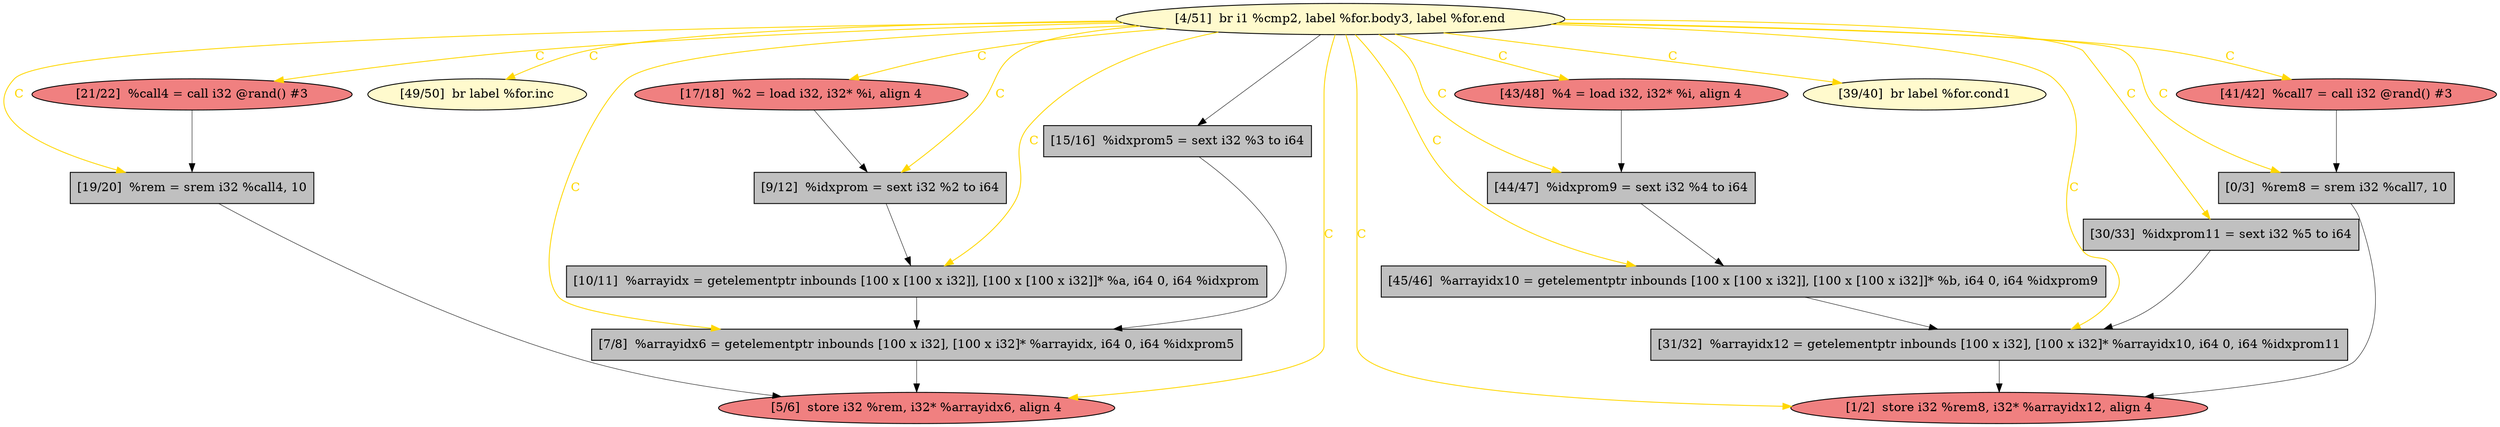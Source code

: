 
digraph G {


node2135 [fillcolor=grey,label="[31/32]  %arrayidx12 = getelementptr inbounds [100 x i32], [100 x i32]* %arrayidx10, i64 0, i64 %idxprom11",shape=rectangle,style=filled ]
node2121 [fillcolor=grey,label="[10/11]  %arrayidx = getelementptr inbounds [100 x [100 x i32]], [100 x [100 x i32]]* %a, i64 0, i64 %idxprom",shape=rectangle,style=filled ]
node2131 [fillcolor=lemonchiffon,label="[49/50]  br label %for.inc",shape=ellipse,style=filled ]
node2119 [fillcolor=grey,label="[7/8]  %arrayidx6 = getelementptr inbounds [100 x i32], [100 x i32]* %arrayidx, i64 0, i64 %idxprom5",shape=rectangle,style=filled ]
node2120 [fillcolor=grey,label="[9/12]  %idxprom = sext i32 %2 to i64",shape=rectangle,style=filled ]
node2136 [fillcolor=lightcoral,label="[21/22]  %call4 = call i32 @rand() #3",shape=ellipse,style=filled ]
node2132 [fillcolor=grey,label="[0/3]  %rem8 = srem i32 %call7, 10",shape=rectangle,style=filled ]
node2125 [fillcolor=grey,label="[45/46]  %arrayidx10 = getelementptr inbounds [100 x [100 x i32]], [100 x [100 x i32]]* %b, i64 0, i64 %idxprom9",shape=rectangle,style=filled ]
node2127 [fillcolor=grey,label="[44/47]  %idxprom9 = sext i32 %4 to i64",shape=rectangle,style=filled ]
node2123 [fillcolor=lightcoral,label="[17/18]  %2 = load i32, i32* %i, align 4",shape=ellipse,style=filled ]
node2126 [fillcolor=lightcoral,label="[1/2]  store i32 %rem8, i32* %arrayidx12, align 4",shape=ellipse,style=filled ]
node2137 [fillcolor=grey,label="[19/20]  %rem = srem i32 %call4, 10",shape=rectangle,style=filled ]
node2122 [fillcolor=grey,label="[15/16]  %idxprom5 = sext i32 %3 to i64",shape=rectangle,style=filled ]
node2133 [fillcolor=lemonchiffon,label="[4/51]  br i1 %cmp2, label %for.body3, label %for.end",shape=ellipse,style=filled ]
node2128 [fillcolor=lemonchiffon,label="[39/40]  br label %for.cond1",shape=ellipse,style=filled ]
node2129 [fillcolor=lightcoral,label="[5/6]  store i32 %rem, i32* %arrayidx6, align 4",shape=ellipse,style=filled ]
node2124 [fillcolor=lightcoral,label="[43/48]  %4 = load i32, i32* %i, align 4",shape=ellipse,style=filled ]
node2130 [fillcolor=lightcoral,label="[41/42]  %call7 = call i32 @rand() #3",shape=ellipse,style=filled ]
node2134 [fillcolor=grey,label="[30/33]  %idxprom11 = sext i32 %5 to i64",shape=rectangle,style=filled ]

node2133->node2128 [style=solid,color=gold,label="C",penwidth=1.0,fontcolor=gold ]
node2133->node2124 [style=solid,color=gold,label="C",penwidth=1.0,fontcolor=gold ]
node2133->node2135 [style=solid,color=gold,label="C",penwidth=1.0,fontcolor=gold ]
node2123->node2120 [style=solid,color=black,label="",penwidth=0.5,fontcolor=black ]
node2133->node2126 [style=solid,color=gold,label="C",penwidth=1.0,fontcolor=gold ]
node2133->node2131 [style=solid,color=gold,label="C",penwidth=1.0,fontcolor=gold ]
node2133->node2125 [style=solid,color=gold,label="C",penwidth=1.0,fontcolor=gold ]
node2133->node2122 [style=solid,color=black,label="",penwidth=0.5,fontcolor=black ]
node2133->node2132 [style=solid,color=gold,label="C",penwidth=1.0,fontcolor=gold ]
node2125->node2135 [style=solid,color=black,label="",penwidth=0.5,fontcolor=black ]
node2133->node2120 [style=solid,color=gold,label="C",penwidth=1.0,fontcolor=gold ]
node2133->node2127 [style=solid,color=gold,label="C",penwidth=1.0,fontcolor=gold ]
node2132->node2126 [style=solid,color=black,label="",penwidth=0.5,fontcolor=black ]
node2133->node2119 [style=solid,color=gold,label="C",penwidth=1.0,fontcolor=gold ]
node2130->node2132 [style=solid,color=black,label="",penwidth=0.5,fontcolor=black ]
node2124->node2127 [style=solid,color=black,label="",penwidth=0.5,fontcolor=black ]
node2120->node2121 [style=solid,color=black,label="",penwidth=0.5,fontcolor=black ]
node2133->node2136 [style=solid,color=gold,label="C",penwidth=1.0,fontcolor=gold ]
node2121->node2119 [style=solid,color=black,label="",penwidth=0.5,fontcolor=black ]
node2137->node2129 [style=solid,color=black,label="",penwidth=0.5,fontcolor=black ]
node2133->node2121 [style=solid,color=gold,label="C",penwidth=1.0,fontcolor=gold ]
node2119->node2129 [style=solid,color=black,label="",penwidth=0.5,fontcolor=black ]
node2136->node2137 [style=solid,color=black,label="",penwidth=0.5,fontcolor=black ]
node2133->node2134 [style=solid,color=gold,label="C",penwidth=1.0,fontcolor=gold ]
node2133->node2123 [style=solid,color=gold,label="C",penwidth=1.0,fontcolor=gold ]
node2135->node2126 [style=solid,color=black,label="",penwidth=0.5,fontcolor=black ]
node2134->node2135 [style=solid,color=black,label="",penwidth=0.5,fontcolor=black ]
node2133->node2137 [style=solid,color=gold,label="C",penwidth=1.0,fontcolor=gold ]
node2122->node2119 [style=solid,color=black,label="",penwidth=0.5,fontcolor=black ]
node2133->node2130 [style=solid,color=gold,label="C",penwidth=1.0,fontcolor=gold ]
node2127->node2125 [style=solid,color=black,label="",penwidth=0.5,fontcolor=black ]
node2133->node2129 [style=solid,color=gold,label="C",penwidth=1.0,fontcolor=gold ]


}
